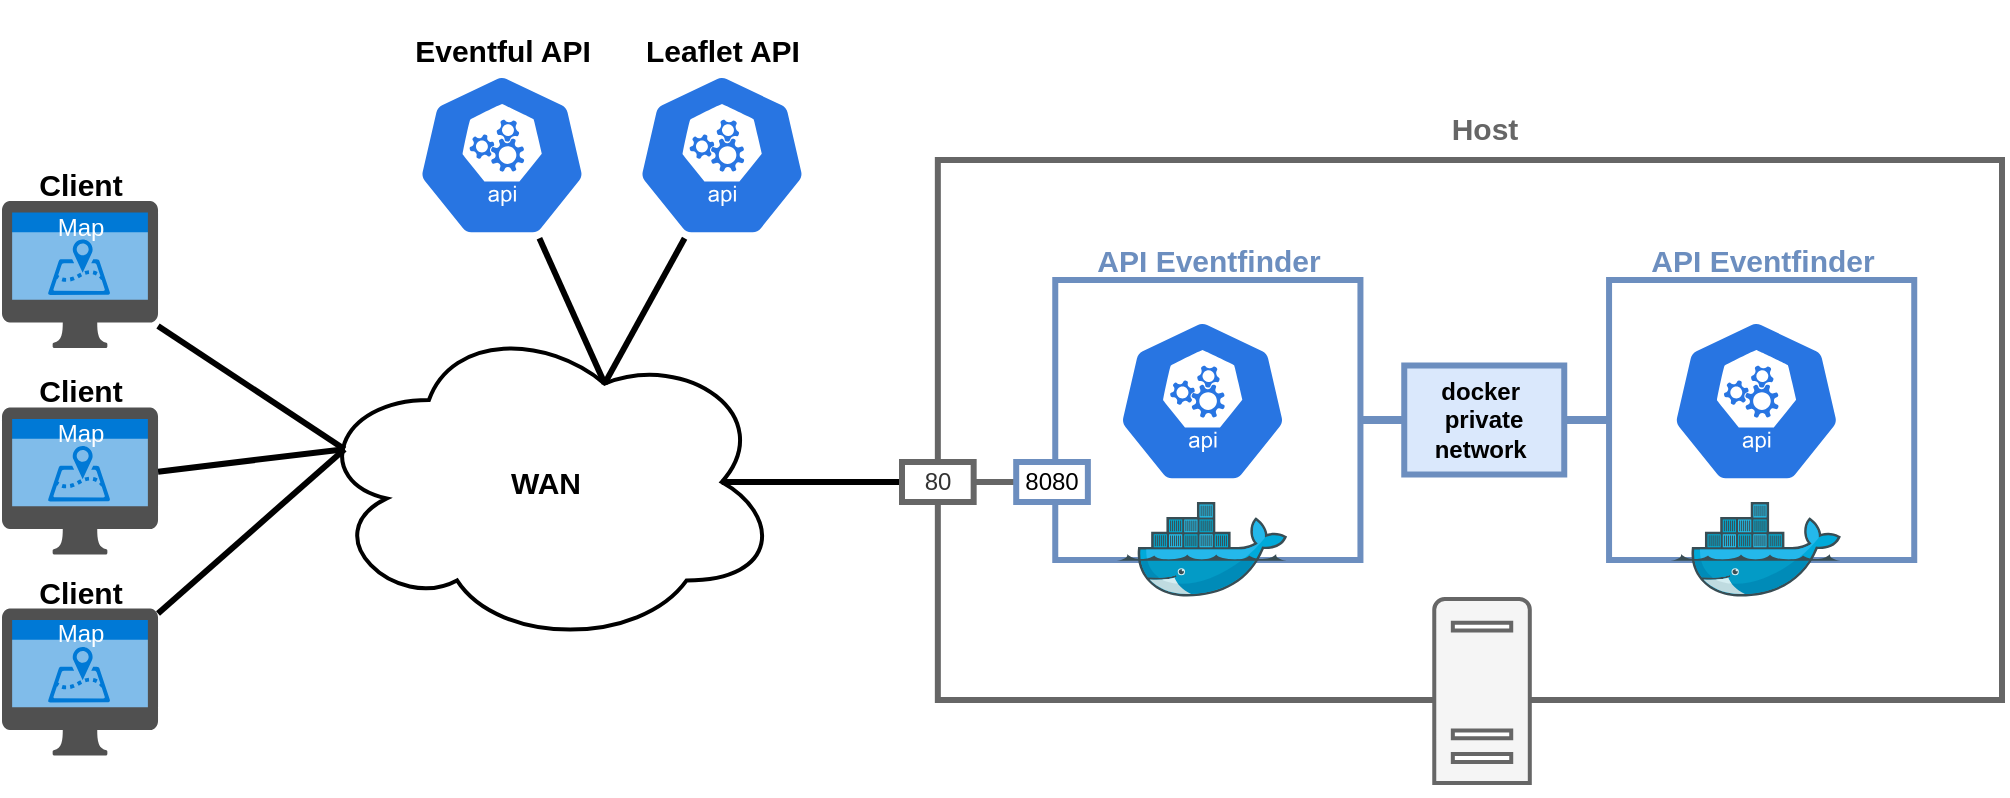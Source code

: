 <mxfile version="11.3.0" type="device" pages="1"><diagram id="Q6xCurVH4g-yG2zkMaES" name="Page-1"><mxGraphModel dx="1839" dy="512" grid="1" gridSize="10" guides="1" tooltips="1" connect="1" arrows="1" fold="1" page="1" pageScale="1" pageWidth="827" pageHeight="1169" math="0" shadow="0"><root><mxCell id="0"/><mxCell id="1" parent="0"/><mxCell id="mkVbfC5aKdqKbSD-eVGh-35" value="" style="rounded=0;whiteSpace=wrap;html=1;fillColor=#FFFFFF;strokeColor=#666666;strokeWidth=3;fontColor=#333333;" parent="1" vertex="1"><mxGeometry x="97.92" y="270" width="532.08" height="270" as="geometry"/></mxCell><mxCell id="mkVbfC5aKdqKbSD-eVGh-9" style="edgeStyle=orthogonalEdgeStyle;rounded=0;orthogonalLoop=1;jettySize=auto;html=1;exitX=1;exitY=0.5;exitDx=0;exitDy=0;entryX=0;entryY=0.5;entryDx=0;entryDy=0;endArrow=none;endFill=0;strokeWidth=4;fillColor=#dae8fc;strokeColor=#6c8ebf;" parent="1" source="mkVbfC5aKdqKbSD-eVGh-90" target="mkVbfC5aKdqKbSD-eVGh-113" edge="1"><mxGeometry relative="1" as="geometry"><mxPoint x="188.824" y="374.794" as="sourcePoint"/><mxPoint x="427.276" y="394.448" as="targetPoint"/></mxGeometry></mxCell><mxCell id="mkVbfC5aKdqKbSD-eVGh-44" style="rounded=0;orthogonalLoop=1;jettySize=auto;html=1;exitX=0.72;exitY=0.99;exitDx=0;exitDy=0;exitPerimeter=0;entryX=0.625;entryY=0.2;entryDx=0;entryDy=0;endArrow=none;endFill=0;strokeWidth=3;entryPerimeter=0;" parent="1" source="mkVbfC5aKdqKbSD-eVGh-20" target="mkVbfC5aKdqKbSD-eVGh-42" edge="1"><mxGeometry relative="1" as="geometry"/></mxCell><mxCell id="mkVbfC5aKdqKbSD-eVGh-45" style="edgeStyle=none;rounded=0;orthogonalLoop=1;jettySize=auto;html=1;entryX=0.625;entryY=0.2;entryDx=0;entryDy=0;endArrow=none;endFill=0;strokeWidth=3;entryPerimeter=0;exitX=0.28;exitY=0.99;exitDx=0;exitDy=0;exitPerimeter=0;" parent="1" source="mkVbfC5aKdqKbSD-eVGh-21" target="mkVbfC5aKdqKbSD-eVGh-42" edge="1"><mxGeometry relative="1" as="geometry"/></mxCell><mxCell id="mkVbfC5aKdqKbSD-eVGh-41" style="edgeStyle=orthogonalEdgeStyle;rounded=0;orthogonalLoop=1;jettySize=auto;html=1;exitX=0;exitY=0.5;exitDx=0;exitDy=0;entryX=1;entryY=0.5;entryDx=0;entryDy=0;endArrow=none;endFill=0;strokeWidth=3;fillColor=#f5f5f5;strokeColor=#666666;" parent="1" source="mkVbfC5aKdqKbSD-eVGh-39" target="mkVbfC5aKdqKbSD-eVGh-40" edge="1"><mxGeometry relative="1" as="geometry"/></mxCell><mxCell id="mkVbfC5aKdqKbSD-eVGh-43" style="edgeStyle=orthogonalEdgeStyle;rounded=0;orthogonalLoop=1;jettySize=auto;html=1;exitX=0;exitY=0.5;exitDx=0;exitDy=0;entryX=0.875;entryY=0.5;entryDx=0;entryDy=0;entryPerimeter=0;endArrow=none;endFill=0;strokeWidth=3;" parent="1" source="mkVbfC5aKdqKbSD-eVGh-40" target="mkVbfC5aKdqKbSD-eVGh-42" edge="1"><mxGeometry relative="1" as="geometry"/></mxCell><mxCell id="mkVbfC5aKdqKbSD-eVGh-40" value="80" style="rounded=0;whiteSpace=wrap;html=1;fillColor=#FFFFFF;strokeColor=#666666;strokeWidth=3;fontColor=#333333;verticalAlign=middle;gradientColor=#ffffff;" parent="1" vertex="1"><mxGeometry x="80" y="421" width="35.83" height="20" as="geometry"/></mxCell><mxCell id="mkVbfC5aKdqKbSD-eVGh-64" style="edgeStyle=none;rounded=0;orthogonalLoop=1;jettySize=auto;html=1;exitX=0.07;exitY=0.4;exitDx=0;exitDy=0;exitPerimeter=0;endArrow=none;endFill=0;strokeWidth=3;fontSize=15;" parent="1" source="mkVbfC5aKdqKbSD-eVGh-42" target="mkVbfC5aKdqKbSD-eVGh-103" edge="1"><mxGeometry relative="1" as="geometry"><mxPoint x="-280" y="480" as="targetPoint"/></mxGeometry></mxCell><mxCell id="mkVbfC5aKdqKbSD-eVGh-65" style="edgeStyle=none;rounded=0;orthogonalLoop=1;jettySize=auto;html=1;endArrow=none;endFill=0;strokeWidth=3;fontSize=15;exitX=0.07;exitY=0.4;exitDx=0;exitDy=0;exitPerimeter=0;" parent="1" source="mkVbfC5aKdqKbSD-eVGh-42" target="mkVbfC5aKdqKbSD-eVGh-108" edge="1"><mxGeometry relative="1" as="geometry"><mxPoint x="-200" y="440" as="sourcePoint"/><mxPoint x="-280" y="414" as="targetPoint"/></mxGeometry></mxCell><mxCell id="mkVbfC5aKdqKbSD-eVGh-66" style="edgeStyle=none;rounded=0;orthogonalLoop=1;jettySize=auto;html=1;exitX=0.07;exitY=0.4;exitDx=0;exitDy=0;exitPerimeter=0;endArrow=none;endFill=0;strokeWidth=3;fontSize=15;" parent="1" source="mkVbfC5aKdqKbSD-eVGh-42" target="mkVbfC5aKdqKbSD-eVGh-60" edge="1"><mxGeometry relative="1" as="geometry"><mxPoint x="-47.83" y="417.0" as="sourcePoint"/></mxGeometry></mxCell><mxCell id="mkVbfC5aKdqKbSD-eVGh-42" value="&lt;b&gt;&lt;font style=&quot;font-size: 15px&quot;&gt;WAN&lt;/font&gt;&lt;/b&gt;" style="ellipse;shape=cloud;whiteSpace=wrap;html=1;rounded=0;strokeWidth=2;fillColor=none;align=center;" parent="1" vertex="1"><mxGeometry x="-215.12" y="349" width="234.29" height="164" as="geometry"/></mxCell><mxCell id="mkVbfC5aKdqKbSD-eVGh-46" value="&lt;b&gt;&lt;font color=&quot;#666666&quot; style=&quot;font-size: 15px&quot;&gt;Host&lt;/font&gt;&lt;/b&gt;" style="text;html=1;align=center;verticalAlign=middle;resizable=0;points=[];;autosize=1;fontSize=25;" parent="1" vertex="1"><mxGeometry x="346.125" y="230" width="50" height="40" as="geometry"/></mxCell><mxCell id="mkVbfC5aKdqKbSD-eVGh-54" value="" style="pointerEvents=1;shadow=0;dashed=0;html=1;strokeColor=#666666;labelPosition=center;verticalLabelPosition=bottom;verticalAlign=top;outlineConnect=0;align=center;shape=mxgraph.office.servers.physical_host;fillColor=#f5f5f5;rounded=0;labelBackgroundColor=#F5F5F5;fontSize=15;fontColor=#333333;strokeWidth=2;" parent="1" vertex="1"><mxGeometry x="346.13" y="489.5" width="47.77" height="92" as="geometry"/></mxCell><mxCell id="mkVbfC5aKdqKbSD-eVGh-70" value="" style="group" parent="1" vertex="1" connectable="0"><mxGeometry x="-370.002" y="274" width="99.25" height="110" as="geometry"/></mxCell><mxCell id="mkVbfC5aKdqKbSD-eVGh-58" value="" style="group" parent="mkVbfC5aKdqKbSD-eVGh-70" vertex="1" connectable="0"><mxGeometry x="2.961e-14" y="16.54" width="78.01" height="73.46" as="geometry"/></mxCell><mxCell id="mkVbfC5aKdqKbSD-eVGh-59" value="Map" style="html=1;strokeColor=none;fillColor=#0079D6;labelPosition=center;verticalLabelPosition=middle;verticalAlign=top;align=center;fontSize=12;outlineConnect=0;spacingTop=-6;fontColor=#FFFFFF;shape=mxgraph.sitemap.map;rounded=1;" parent="mkVbfC5aKdqKbSD-eVGh-58" vertex="1"><mxGeometry y="5.201" width="78.01" height="45.506" as="geometry"/></mxCell><mxCell id="mkVbfC5aKdqKbSD-eVGh-60" value="" style="pointerEvents=1;shadow=0;dashed=0;html=1;strokeColor=none;fillColor=#505050;labelPosition=center;verticalLabelPosition=bottom;verticalAlign=top;outlineConnect=0;align=center;shape=mxgraph.office.devices.mac_client;rounded=0;labelBackgroundColor=#F5F5F5;fontSize=15;" parent="mkVbfC5aKdqKbSD-eVGh-58" vertex="1"><mxGeometry width="78.01" height="73.46" as="geometry"/></mxCell><mxCell id="mkVbfC5aKdqKbSD-eVGh-67" value="&lt;b&gt;Client&lt;/b&gt;" style="text;html=1;align=center;verticalAlign=middle;resizable=0;points=[];;autosize=1;fontSize=15;" parent="mkVbfC5aKdqKbSD-eVGh-70" vertex="1"><mxGeometry x="9.005" y="-2" width="60" height="20" as="geometry"/></mxCell><mxCell id="mkVbfC5aKdqKbSD-eVGh-72" value="" style="group" parent="1" vertex="1" connectable="0"><mxGeometry x="-162.495" y="205" width="92.5" height="105" as="geometry"/></mxCell><mxCell id="mkVbfC5aKdqKbSD-eVGh-98" value="" style="edgeStyle=none;rounded=0;orthogonalLoop=1;jettySize=auto;html=1;endArrow=none;endFill=0;strokeWidth=3;fontSize=15;" parent="mkVbfC5aKdqKbSD-eVGh-72" source="mkVbfC5aKdqKbSD-eVGh-15" target="mkVbfC5aKdqKbSD-eVGh-20" edge="1"><mxGeometry relative="1" as="geometry"/></mxCell><mxCell id="mkVbfC5aKdqKbSD-eVGh-15" value="&lt;b style=&quot;font-size: 15px&quot;&gt;Eventful API&lt;/b&gt;" style="text;html=1;align=center;verticalAlign=middle;resizable=0;points=[];;autosize=1;" parent="mkVbfC5aKdqKbSD-eVGh-72" vertex="1"><mxGeometry x="-7.5" width="100" height="20" as="geometry"/></mxCell><mxCell id="mkVbfC5aKdqKbSD-eVGh-20" value="" style="html=1;dashed=0;whitespace=wrap;fillColor=#2875E2;strokeColor=#ffffff;points=[[0.005,0.63,0],[0.1,0.2,0],[0.9,0.2,0],[0.5,0,0],[0.995,0.63,0],[0.72,0.99,0],[0.5,1,0],[0.28,0.99,0]];shape=mxgraph.kubernetes.icon;prIcon=api;rounded=1;" parent="mkVbfC5aKdqKbSD-eVGh-72" vertex="1"><mxGeometry x="-2.274e-13" y="20" width="85" height="85" as="geometry"/></mxCell><mxCell id="mkVbfC5aKdqKbSD-eVGh-73" value="" style="group" parent="1" vertex="1" connectable="0"><mxGeometry x="-40.0" y="190" width="104.17" height="120" as="geometry"/></mxCell><mxCell id="mkVbfC5aKdqKbSD-eVGh-21" value="" style="html=1;dashed=0;whitespace=wrap;fillColor=#2875E2;strokeColor=#ffffff;points=[[0.005,0.63,0],[0.1,0.2,0],[0.9,0.2,0],[0.5,0,0],[0.995,0.63,0],[0.72,0.99,0],[0.5,1,0],[0.28,0.99,0]];shape=mxgraph.kubernetes.icon;prIcon=api;rounded=1;" parent="mkVbfC5aKdqKbSD-eVGh-73" vertex="1"><mxGeometry x="-12.49" y="35" width="85" height="85" as="geometry"/></mxCell><mxCell id="mkVbfC5aKdqKbSD-eVGh-22" value="&lt;b style=&quot;font-size: 15px&quot;&gt;Leaflet API&lt;/b&gt;" style="text;html=1;align=center;verticalAlign=middle;resizable=0;points=[];;autosize=1;" parent="mkVbfC5aKdqKbSD-eVGh-73" vertex="1"><mxGeometry x="-14.99" y="15" width="90" height="20" as="geometry"/></mxCell><mxCell id="mkVbfC5aKdqKbSD-eVGh-88" value="" style="group" parent="1" vertex="1" connectable="0"><mxGeometry x="137.1" y="270" width="172.12" height="241" as="geometry"/></mxCell><mxCell id="mkVbfC5aKdqKbSD-eVGh-31" value="" style="rounded=0;whiteSpace=wrap;html=1;fillColor=#FFFFFF;strokeColor=#6c8ebf;strokeWidth=3;" parent="mkVbfC5aKdqKbSD-eVGh-88" vertex="1"><mxGeometry x="19.53" y="60" width="152.59" height="140" as="geometry"/></mxCell><mxCell id="mkVbfC5aKdqKbSD-eVGh-3" value="" style="aspect=fixed;html=1;points=[];align=center;image;fontSize=12;image=img/lib/mscae/Docker.svg;rounded=1;" parent="mkVbfC5aKdqKbSD-eVGh-88" vertex="1"><mxGeometry x="50.305" y="171" width="85.37" height="70" as="geometry"/></mxCell><mxCell id="mkVbfC5aKdqKbSD-eVGh-13" value="&lt;b style=&quot;font-size: 15px&quot;&gt;&lt;font color=&quot;#6c8ebf&quot;&gt;API Eventfinder&lt;/font&gt;&lt;/b&gt;" style="text;html=1;align=center;verticalAlign=middle;resizable=0;points=[];;autosize=1;fontSize=15;" parent="mkVbfC5aKdqKbSD-eVGh-88" vertex="1"><mxGeometry x="30.82" y="40" width="130" height="20" as="geometry"/></mxCell><mxCell id="mkVbfC5aKdqKbSD-eVGh-39" value="8080" style="rounded=0;whiteSpace=wrap;html=1;fillColor=#FFFFFF;strokeColor=#6c8ebf;strokeWidth=3;verticalAlign=middle;align=center;" parent="mkVbfC5aKdqKbSD-eVGh-88" vertex="1"><mxGeometry y="151" width="35.83" height="20" as="geometry"/></mxCell><mxCell id="mkVbfC5aKdqKbSD-eVGh-52" value="" style="html=1;dashed=0;whitespace=wrap;fillColor=#2875E2;strokeColor=#ffffff;points=[[0.005,0.63,0],[0.1,0.2,0],[0.9,0.2,0],[0.5,0,0],[0.995,0.63,0],[0.72,0.99,0],[0.5,1,0],[0.28,0.99,0]];shape=mxgraph.kubernetes.icon;prIcon=api;rounded=1;" parent="mkVbfC5aKdqKbSD-eVGh-88" vertex="1"><mxGeometry x="50.68" y="78" width="85" height="85" as="geometry"/></mxCell><mxCell id="mkVbfC5aKdqKbSD-eVGh-90" value="&lt;b&gt;docker&amp;nbsp;&lt;br&gt;private&lt;br&gt;network&amp;nbsp;&lt;/b&gt;" style="rounded=0;whiteSpace=wrap;html=1;fillColor=#dae8fc;strokeColor=#6c8ebf;strokeWidth=3;" parent="1" vertex="1"><mxGeometry x="331.125" y="372.75" width="80" height="54.5" as="geometry"/></mxCell><mxCell id="mkVbfC5aKdqKbSD-eVGh-91" style="edgeStyle=orthogonalEdgeStyle;rounded=0;orthogonalLoop=1;jettySize=auto;html=1;exitX=1;exitY=0.5;exitDx=0;exitDy=0;entryX=0;entryY=0.5;entryDx=0;entryDy=0;endArrow=none;endFill=0;strokeWidth=4;fillColor=#dae8fc;strokeColor=#6c8ebf;" parent="1" source="mkVbfC5aKdqKbSD-eVGh-31" target="mkVbfC5aKdqKbSD-eVGh-90" edge="1"><mxGeometry relative="1" as="geometry"><mxPoint x="294" y="379.5" as="sourcePoint"/><mxPoint x="434.833" y="379.5" as="targetPoint"/></mxGeometry></mxCell><mxCell id="mkVbfC5aKdqKbSD-eVGh-50" value="" style="rounded=1;whiteSpace=wrap;html=1;labelBackgroundColor=#F5F5F5;strokeWidth=3;fillColor=#FFFFFF;fontSize=15;align=center;strokeColor=none;fontColor=#333333;" parent="1" vertex="1"><mxGeometry x="166" y="489.5" width="120" height="30" as="geometry"/></mxCell><mxCell id="mkVbfC5aKdqKbSD-eVGh-100" value="" style="group" parent="1" vertex="1" connectable="0"><mxGeometry x="-370.002" y="477.75" width="99.25" height="110" as="geometry"/></mxCell><mxCell id="mkVbfC5aKdqKbSD-eVGh-101" value="" style="group;strokeColor=none;perimeterSpacing=6;" parent="mkVbfC5aKdqKbSD-eVGh-100" vertex="1" connectable="0"><mxGeometry x="2.961e-14" y="16.54" width="78.01" height="73.46" as="geometry"/></mxCell><mxCell id="mkVbfC5aKdqKbSD-eVGh-102" value="Map" style="html=1;strokeColor=none;fillColor=#0079D6;labelPosition=center;verticalLabelPosition=middle;verticalAlign=top;align=center;fontSize=12;outlineConnect=0;spacingTop=-6;fontColor=#FFFFFF;shape=mxgraph.sitemap.map;rounded=1;" parent="mkVbfC5aKdqKbSD-eVGh-101" vertex="1"><mxGeometry y="5.201" width="78.01" height="45.506" as="geometry"/></mxCell><mxCell id="mkVbfC5aKdqKbSD-eVGh-103" value="" style="pointerEvents=1;shadow=0;dashed=0;html=1;strokeColor=none;fillColor=#505050;labelPosition=center;verticalLabelPosition=bottom;verticalAlign=top;outlineConnect=0;align=center;shape=mxgraph.office.devices.mac_client;rounded=0;labelBackgroundColor=#F5F5F5;fontSize=15;" parent="mkVbfC5aKdqKbSD-eVGh-101" vertex="1"><mxGeometry width="78.01" height="73.46" as="geometry"/></mxCell><mxCell id="mkVbfC5aKdqKbSD-eVGh-104" value="&lt;b&gt;Client&lt;/b&gt;" style="text;html=1;align=center;verticalAlign=middle;resizable=0;points=[];;autosize=1;fontSize=15;" parent="mkVbfC5aKdqKbSD-eVGh-100" vertex="1"><mxGeometry x="9.005" y="-2" width="60" height="20" as="geometry"/></mxCell><mxCell id="mkVbfC5aKdqKbSD-eVGh-105" value="" style="group" parent="1" vertex="1" connectable="0"><mxGeometry x="-370.002" y="377.25" width="99.25" height="110" as="geometry"/></mxCell><mxCell id="mkVbfC5aKdqKbSD-eVGh-106" value="" style="group" parent="mkVbfC5aKdqKbSD-eVGh-105" vertex="1" connectable="0"><mxGeometry x="2.961e-14" y="16.54" width="78.01" height="73.46" as="geometry"/></mxCell><mxCell id="mkVbfC5aKdqKbSD-eVGh-107" value="Map" style="html=1;strokeColor=none;fillColor=#0079D6;labelPosition=center;verticalLabelPosition=middle;verticalAlign=top;align=center;fontSize=12;outlineConnect=0;spacingTop=-6;fontColor=#FFFFFF;shape=mxgraph.sitemap.map;rounded=1;" parent="mkVbfC5aKdqKbSD-eVGh-106" vertex="1"><mxGeometry y="5.201" width="78.01" height="45.506" as="geometry"/></mxCell><mxCell id="mkVbfC5aKdqKbSD-eVGh-108" value="" style="pointerEvents=1;shadow=0;dashed=0;html=1;strokeColor=none;fillColor=#505050;labelPosition=center;verticalLabelPosition=bottom;verticalAlign=top;outlineConnect=0;align=center;shape=mxgraph.office.devices.mac_client;rounded=0;labelBackgroundColor=#F5F5F5;fontSize=15;" parent="mkVbfC5aKdqKbSD-eVGh-106" vertex="1"><mxGeometry width="78.01" height="73.46" as="geometry"/></mxCell><mxCell id="mkVbfC5aKdqKbSD-eVGh-109" value="&lt;b&gt;Client&lt;/b&gt;" style="text;html=1;align=center;verticalAlign=middle;resizable=0;points=[];;autosize=1;fontSize=15;" parent="mkVbfC5aKdqKbSD-eVGh-105" vertex="1"><mxGeometry x="9.005" y="-2" width="60" height="20" as="geometry"/></mxCell><mxCell id="mkVbfC5aKdqKbSD-eVGh-110" style="edgeStyle=none;rounded=0;orthogonalLoop=1;jettySize=auto;html=1;exitX=1;exitY=0.5;exitDx=0;exitDy=0;endArrow=none;endFill=0;strokeWidth=3;fontSize=15;" parent="1" source="mkVbfC5aKdqKbSD-eVGh-35" target="mkVbfC5aKdqKbSD-eVGh-35" edge="1"><mxGeometry relative="1" as="geometry"/></mxCell><mxCell id="mkVbfC5aKdqKbSD-eVGh-112" value="" style="group" parent="1" vertex="1" connectable="0"><mxGeometry x="414.0" y="270" width="172.12" height="241" as="geometry"/></mxCell><mxCell id="mkVbfC5aKdqKbSD-eVGh-113" value="" style="rounded=0;whiteSpace=wrap;html=1;fillColor=#FFFFFF;strokeColor=#6c8ebf;strokeWidth=3;" parent="mkVbfC5aKdqKbSD-eVGh-112" vertex="1"><mxGeometry x="19.53" y="60" width="152.59" height="140" as="geometry"/></mxCell><mxCell id="mkVbfC5aKdqKbSD-eVGh-114" value="" style="aspect=fixed;html=1;points=[];align=center;image;fontSize=12;image=img/lib/mscae/Docker.svg;rounded=1;" parent="mkVbfC5aKdqKbSD-eVGh-112" vertex="1"><mxGeometry x="50.305" y="171" width="85.37" height="70" as="geometry"/></mxCell><mxCell id="mkVbfC5aKdqKbSD-eVGh-115" value="&lt;b style=&quot;font-size: 15px&quot;&gt;&lt;font color=&quot;#6c8ebf&quot;&gt;API Eventfinder&lt;/font&gt;&lt;/b&gt;" style="text;html=1;align=center;verticalAlign=middle;resizable=0;points=[];;autosize=1;fontSize=15;" parent="mkVbfC5aKdqKbSD-eVGh-112" vertex="1"><mxGeometry x="30.82" y="40" width="130" height="20" as="geometry"/></mxCell><mxCell id="mkVbfC5aKdqKbSD-eVGh-117" value="" style="html=1;dashed=0;whitespace=wrap;fillColor=#2875E2;strokeColor=#ffffff;points=[[0.005,0.63,0],[0.1,0.2,0],[0.9,0.2,0],[0.5,0,0],[0.995,0.63,0],[0.72,0.99,0],[0.5,1,0],[0.28,0.99,0]];shape=mxgraph.kubernetes.icon;prIcon=api;rounded=1;" parent="mkVbfC5aKdqKbSD-eVGh-112" vertex="1"><mxGeometry x="50.68" y="78" width="85" height="85" as="geometry"/></mxCell><mxCell id="mkVbfC5aKdqKbSD-eVGh-51" value="" style="rounded=1;whiteSpace=wrap;html=1;labelBackgroundColor=#F5F5F5;strokeWidth=3;fillColor=#FFFFFF;fontSize=15;align=center;strokeColor=none;fontColor=#333333;" parent="1" vertex="1"><mxGeometry x="451.64" y="489.5" width="120" height="30" as="geometry"/></mxCell></root></mxGraphModel></diagram></mxfile>